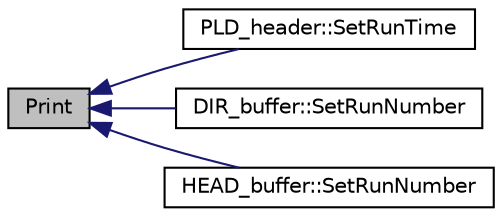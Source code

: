 digraph "Print"
{
  edge [fontname="Helvetica",fontsize="10",labelfontname="Helvetica",labelfontsize="10"];
  node [fontname="Helvetica",fontsize="10",shape=record];
  rankdir="LR";
  Node1 [label="Print",height=0.2,width=0.4,color="black", fillcolor="grey75", style="filled", fontcolor="black"];
  Node1 -> Node2 [dir="back",color="midnightblue",fontsize="10",style="solid",fontname="Helvetica"];
  Node2 [label="PLD_header::SetRunTime",height=0.2,width=0.4,color="black", fillcolor="white", style="filled",URL="$de/deb/class_p_l_d__header.html#abb25a8ddc6693e160ff12a61ba583f59"];
  Node1 -> Node3 [dir="back",color="midnightblue",fontsize="10",style="solid",fontname="Helvetica"];
  Node3 [label="DIR_buffer::SetRunNumber",height=0.2,width=0.4,color="black", fillcolor="white", style="filled",URL="$d2/deb/class_d_i_r__buffer.html#a29acb60844994432a8c1aae9f02bda07"];
  Node1 -> Node4 [dir="back",color="midnightblue",fontsize="10",style="solid",fontname="Helvetica"];
  Node4 [label="HEAD_buffer::SetRunNumber",height=0.2,width=0.4,color="black", fillcolor="white", style="filled",URL="$d8/d68/class_h_e_a_d__buffer.html#a6e2bc688cc758a2035d757283a15f0ec"];
}
